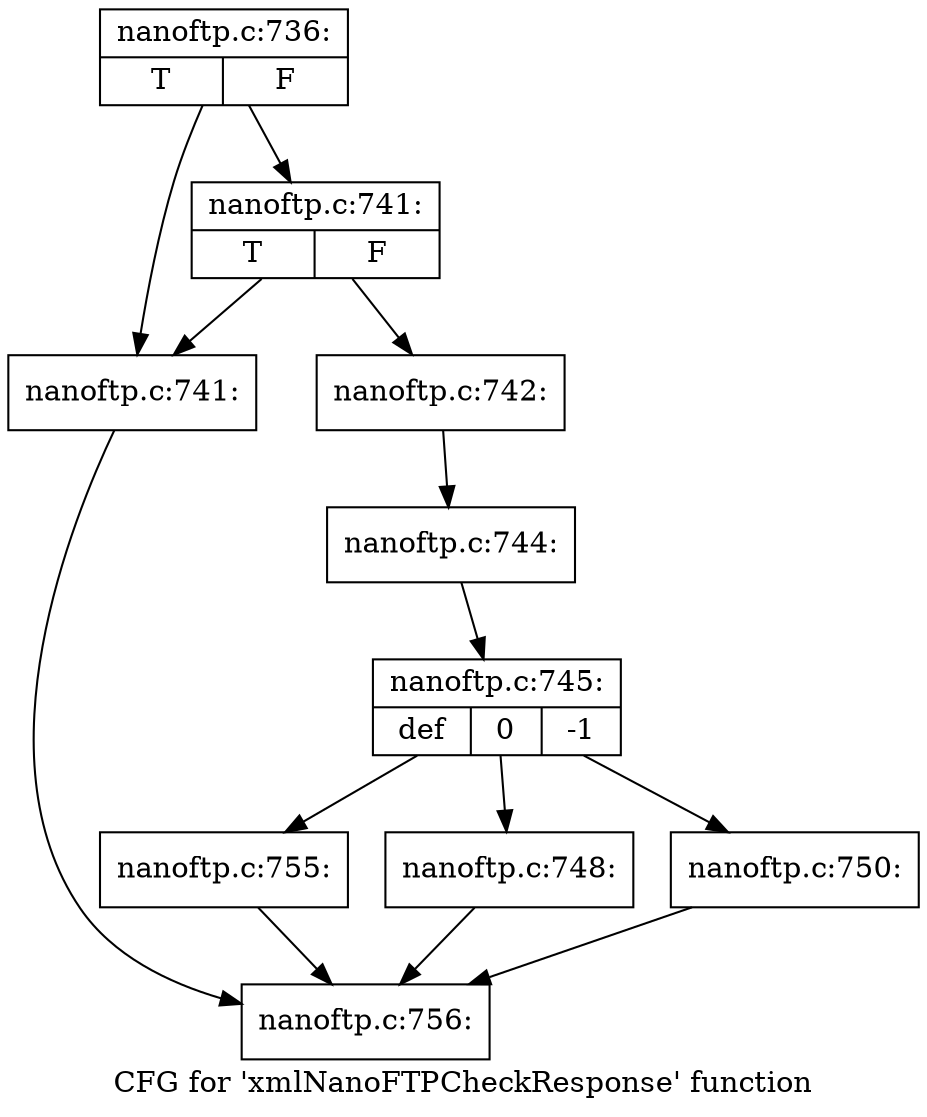 digraph "CFG for 'xmlNanoFTPCheckResponse' function" {
	label="CFG for 'xmlNanoFTPCheckResponse' function";

	Node0x3bae580 [shape=record,label="{nanoftp.c:736:|{<s0>T|<s1>F}}"];
	Node0x3bae580 -> Node0x3e84f50;
	Node0x3bae580 -> Node0x3e84ff0;
	Node0x3e84ff0 [shape=record,label="{nanoftp.c:741:|{<s0>T|<s1>F}}"];
	Node0x3e84ff0 -> Node0x3e84f50;
	Node0x3e84ff0 -> Node0x3e84fa0;
	Node0x3e84f50 [shape=record,label="{nanoftp.c:741:}"];
	Node0x3e84f50 -> Node0x3e777f0;
	Node0x3e84fa0 [shape=record,label="{nanoftp.c:742:}"];
	Node0x3e84fa0 -> Node0x3e85bb0;
	Node0x3e85bb0 [shape=record,label="{nanoftp.c:744:}"];
	Node0x3e85bb0 -> Node0x3e85b10;
	Node0x3e85b10 [shape=record,label="{nanoftp.c:745:|{<s0>def|<s1>0|<s2>-1}}"];
	Node0x3e85b10 -> Node0x3e85b60;
	Node0x3e85b10 -> Node0x3e89b50;
	Node0x3e85b10 -> Node0x3e89c80;
	Node0x3e89b50 [shape=record,label="{nanoftp.c:748:}"];
	Node0x3e89b50 -> Node0x3e777f0;
	Node0x3e89c80 [shape=record,label="{nanoftp.c:750:}"];
	Node0x3e89c80 -> Node0x3e777f0;
	Node0x3e85b60 [shape=record,label="{nanoftp.c:755:}"];
	Node0x3e85b60 -> Node0x3e777f0;
	Node0x3e777f0 [shape=record,label="{nanoftp.c:756:}"];
}
